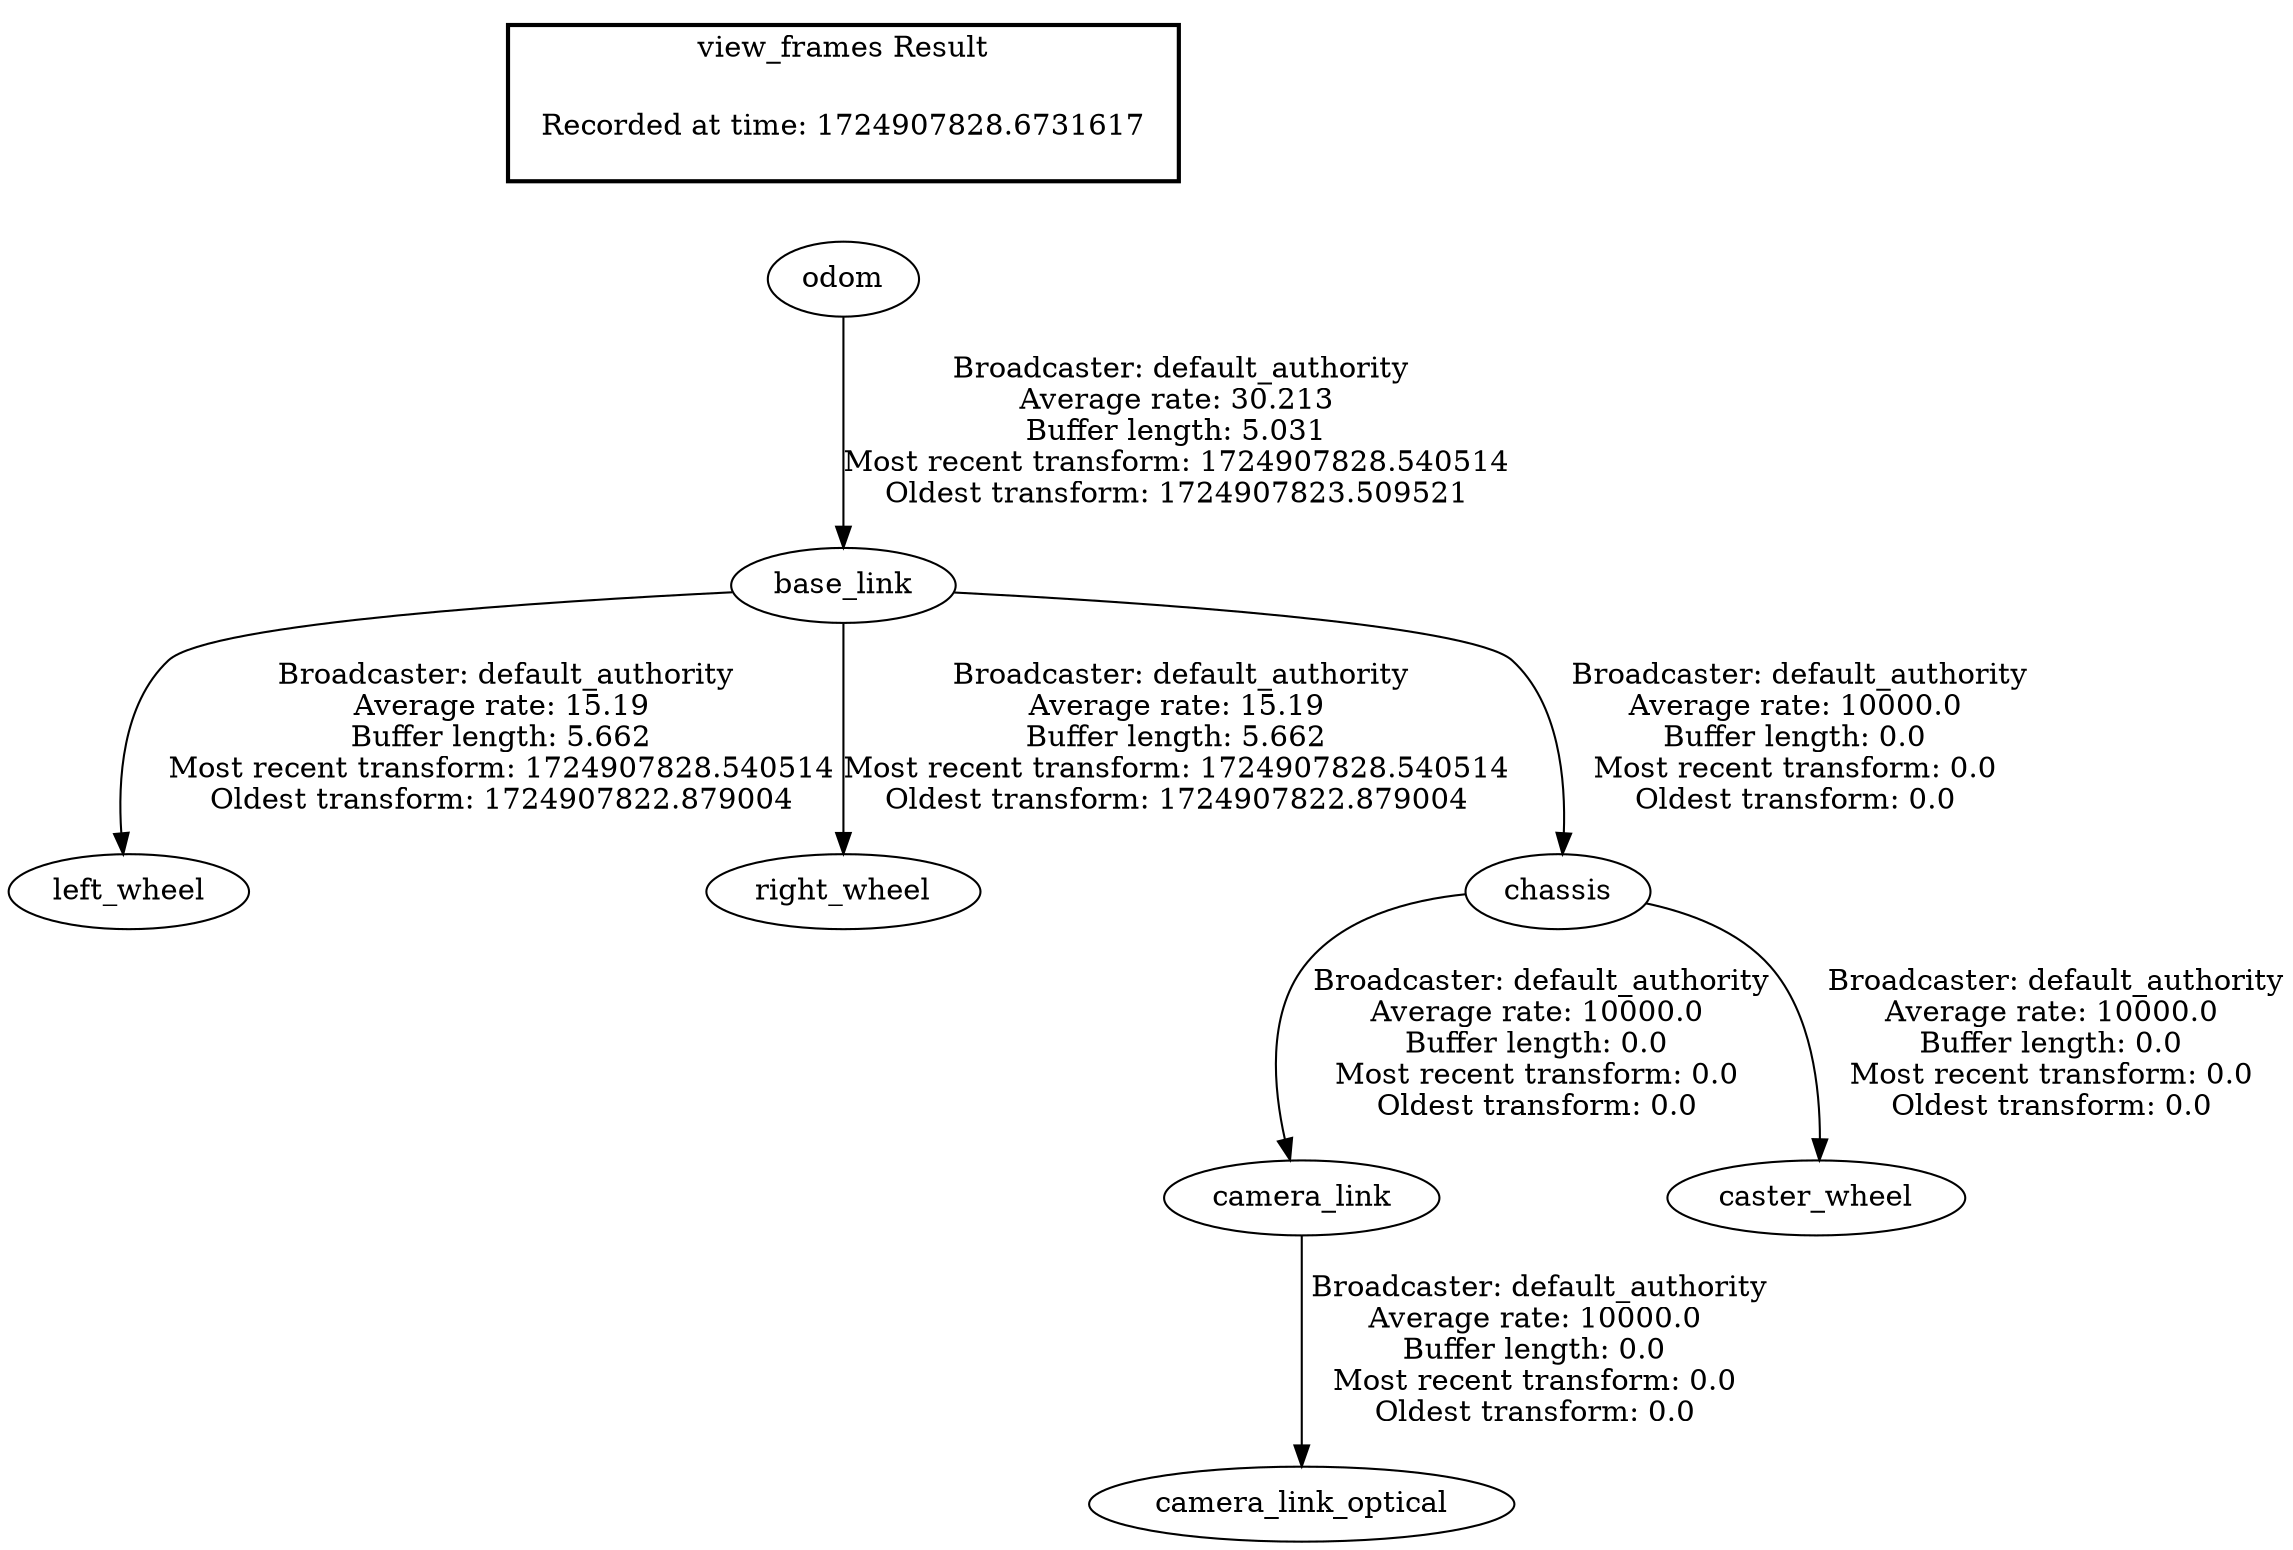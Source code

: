digraph G {
"base_link" -> "left_wheel"[label=" Broadcaster: default_authority\nAverage rate: 15.19\nBuffer length: 5.662\nMost recent transform: 1724907828.540514\nOldest transform: 1724907822.879004\n"];
"odom" -> "base_link"[label=" Broadcaster: default_authority\nAverage rate: 30.213\nBuffer length: 5.031\nMost recent transform: 1724907828.540514\nOldest transform: 1724907823.509521\n"];
"base_link" -> "right_wheel"[label=" Broadcaster: default_authority\nAverage rate: 15.19\nBuffer length: 5.662\nMost recent transform: 1724907828.540514\nOldest transform: 1724907822.879004\n"];
"chassis" -> "camera_link"[label=" Broadcaster: default_authority\nAverage rate: 10000.0\nBuffer length: 0.0\nMost recent transform: 0.0\nOldest transform: 0.0\n"];
"base_link" -> "chassis"[label=" Broadcaster: default_authority\nAverage rate: 10000.0\nBuffer length: 0.0\nMost recent transform: 0.0\nOldest transform: 0.0\n"];
"camera_link" -> "camera_link_optical"[label=" Broadcaster: default_authority\nAverage rate: 10000.0\nBuffer length: 0.0\nMost recent transform: 0.0\nOldest transform: 0.0\n"];
"chassis" -> "caster_wheel"[label=" Broadcaster: default_authority\nAverage rate: 10000.0\nBuffer length: 0.0\nMost recent transform: 0.0\nOldest transform: 0.0\n"];
edge [style=invis];
 subgraph cluster_legend { style=bold; color=black; label ="view_frames Result";
"Recorded at time: 1724907828.6731617"[ shape=plaintext ] ;
}->"odom";
}